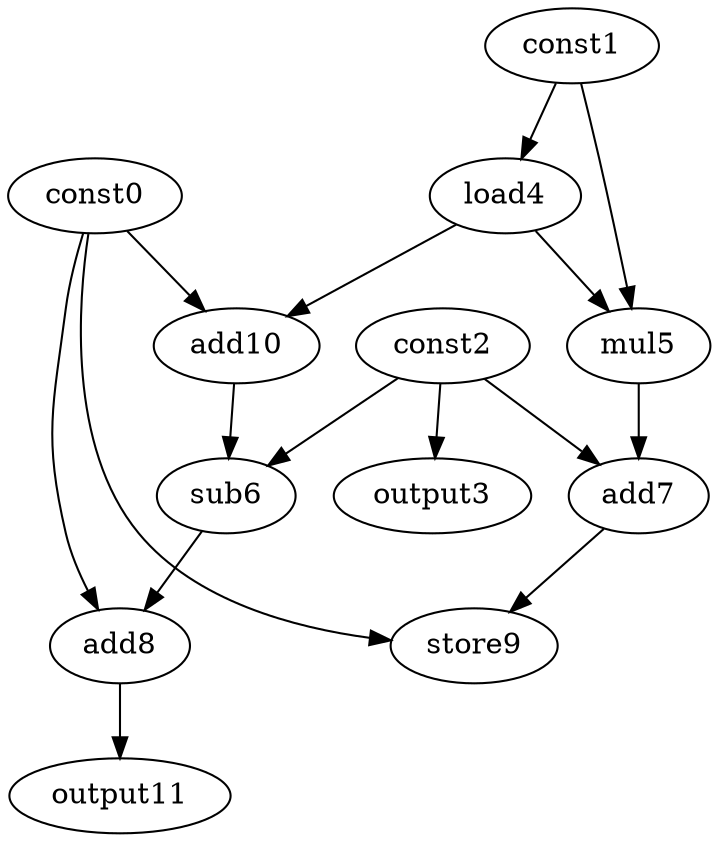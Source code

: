 digraph G { 
const0[opcode=const]; 
const1[opcode=const]; 
const2[opcode=const]; 
output3[opcode=output]; 
load4[opcode=load]; 
mul5[opcode=mul]; 
sub6[opcode=sub]; 
add7[opcode=add]; 
add8[opcode=add]; 
store9[opcode=store]; 
add10[opcode=add]; 
output11[opcode=output]; 
const2->output3[operand=0];
const1->load4[operand=0];
const1->mul5[operand=0];
load4->mul5[operand=1];
const0->add10[operand=0];
load4->add10[operand=1];
add10->sub6[operand=0];
const2->sub6[operand=1];
const2->add7[operand=0];
mul5->add7[operand=1];
const0->add8[operand=0];
sub6->add8[operand=1];
const0->store9[operand=0];
add7->store9[operand=1];
add8->output11[operand=0];
}
